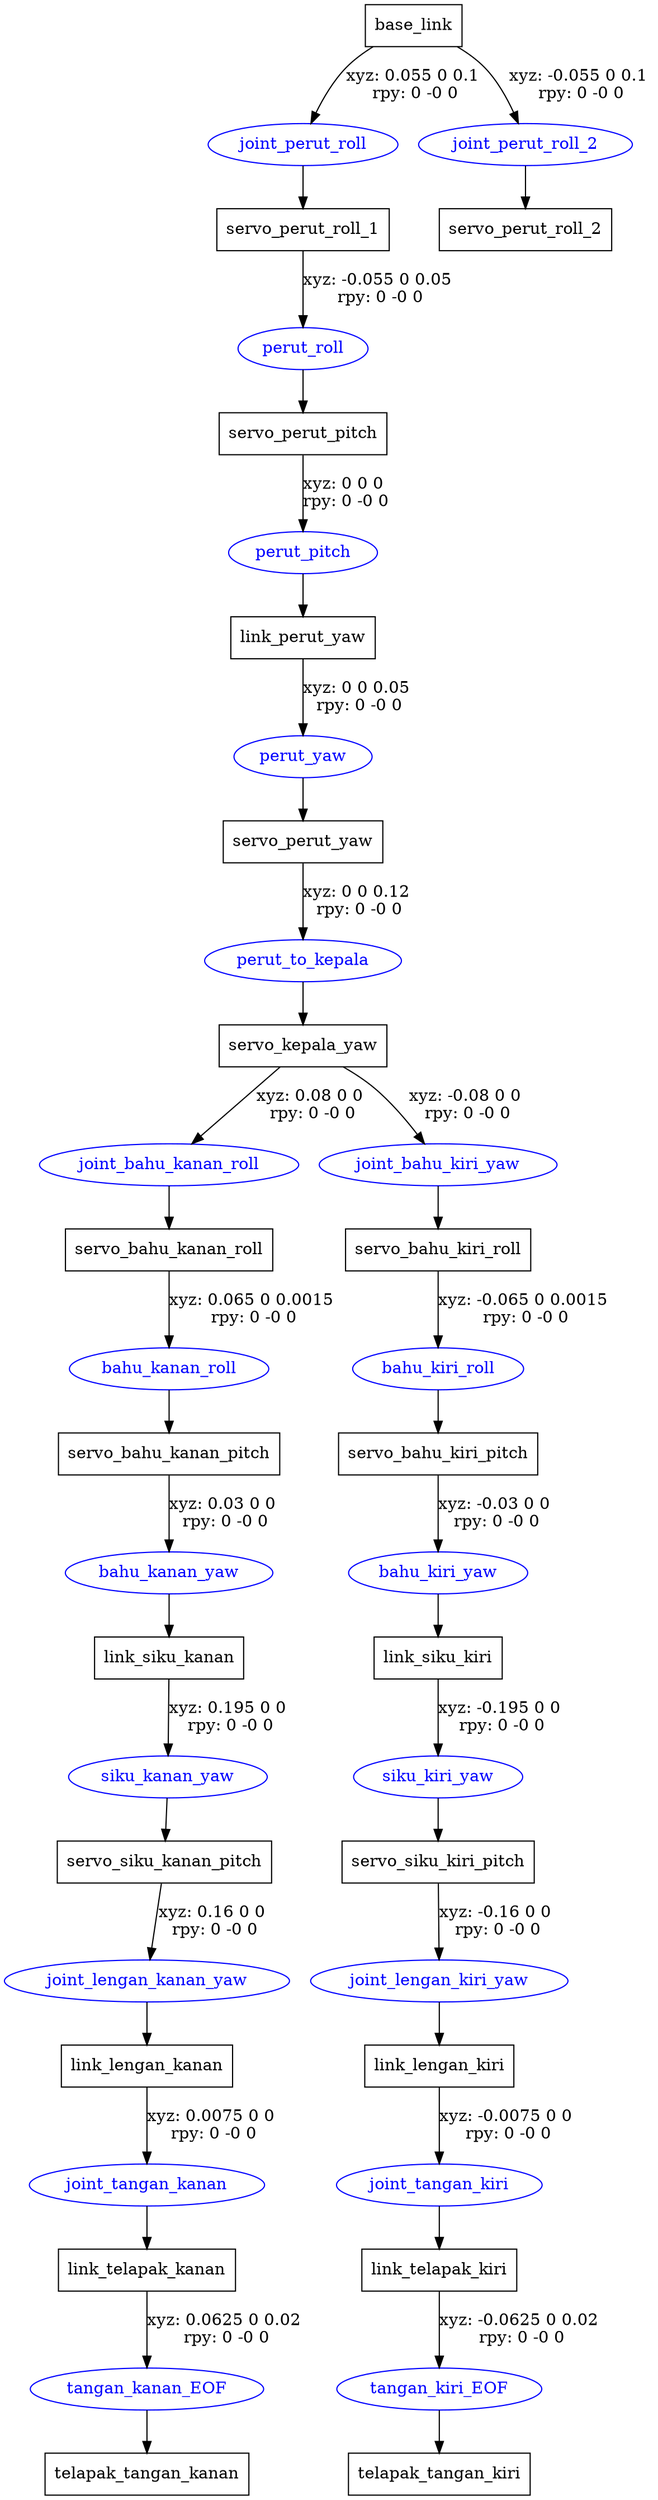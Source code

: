 digraph G {
node [shape=box];
"base_link" [label="base_link"];
"servo_perut_roll_1" [label="servo_perut_roll_1"];
"servo_perut_pitch" [label="servo_perut_pitch"];
"link_perut_yaw" [label="link_perut_yaw"];
"servo_perut_yaw" [label="servo_perut_yaw"];
"servo_kepala_yaw" [label="servo_kepala_yaw"];
"servo_bahu_kanan_roll" [label="servo_bahu_kanan_roll"];
"servo_bahu_kanan_pitch" [label="servo_bahu_kanan_pitch"];
"link_siku_kanan" [label="link_siku_kanan"];
"servo_siku_kanan_pitch" [label="servo_siku_kanan_pitch"];
"link_lengan_kanan" [label="link_lengan_kanan"];
"link_telapak_kanan" [label="link_telapak_kanan"];
"telapak_tangan_kanan" [label="telapak_tangan_kanan"];
"servo_bahu_kiri_roll" [label="servo_bahu_kiri_roll"];
"servo_bahu_kiri_pitch" [label="servo_bahu_kiri_pitch"];
"link_siku_kiri" [label="link_siku_kiri"];
"servo_siku_kiri_pitch" [label="servo_siku_kiri_pitch"];
"link_lengan_kiri" [label="link_lengan_kiri"];
"link_telapak_kiri" [label="link_telapak_kiri"];
"telapak_tangan_kiri" [label="telapak_tangan_kiri"];
"servo_perut_roll_2" [label="servo_perut_roll_2"];
node [shape=ellipse, color=blue, fontcolor=blue];
"base_link" -> "joint_perut_roll" [label="xyz: 0.055 0 0.1 \nrpy: 0 -0 0"]
"joint_perut_roll" -> "servo_perut_roll_1"
"servo_perut_roll_1" -> "perut_roll" [label="xyz: -0.055 0 0.05 \nrpy: 0 -0 0"]
"perut_roll" -> "servo_perut_pitch"
"servo_perut_pitch" -> "perut_pitch" [label="xyz: 0 0 0 \nrpy: 0 -0 0"]
"perut_pitch" -> "link_perut_yaw"
"link_perut_yaw" -> "perut_yaw" [label="xyz: 0 0 0.05 \nrpy: 0 -0 0"]
"perut_yaw" -> "servo_perut_yaw"
"servo_perut_yaw" -> "perut_to_kepala" [label="xyz: 0 0 0.12 \nrpy: 0 -0 0"]
"perut_to_kepala" -> "servo_kepala_yaw"
"servo_kepala_yaw" -> "joint_bahu_kanan_roll" [label="xyz: 0.08 0 0 \nrpy: 0 -0 0"]
"joint_bahu_kanan_roll" -> "servo_bahu_kanan_roll"
"servo_bahu_kanan_roll" -> "bahu_kanan_roll" [label="xyz: 0.065 0 0.0015 \nrpy: 0 -0 0"]
"bahu_kanan_roll" -> "servo_bahu_kanan_pitch"
"servo_bahu_kanan_pitch" -> "bahu_kanan_yaw" [label="xyz: 0.03 0 0 \nrpy: 0 -0 0"]
"bahu_kanan_yaw" -> "link_siku_kanan"
"link_siku_kanan" -> "siku_kanan_yaw" [label="xyz: 0.195 0 0 \nrpy: 0 -0 0"]
"siku_kanan_yaw" -> "servo_siku_kanan_pitch"
"servo_siku_kanan_pitch" -> "joint_lengan_kanan_yaw" [label="xyz: 0.16 0 0 \nrpy: 0 -0 0"]
"joint_lengan_kanan_yaw" -> "link_lengan_kanan"
"link_lengan_kanan" -> "joint_tangan_kanan" [label="xyz: 0.0075 0 0 \nrpy: 0 -0 0"]
"joint_tangan_kanan" -> "link_telapak_kanan"
"link_telapak_kanan" -> "tangan_kanan_EOF" [label="xyz: 0.0625 0 0.02 \nrpy: 0 -0 0"]
"tangan_kanan_EOF" -> "telapak_tangan_kanan"
"servo_kepala_yaw" -> "joint_bahu_kiri_yaw" [label="xyz: -0.08 0 0 \nrpy: 0 -0 0"]
"joint_bahu_kiri_yaw" -> "servo_bahu_kiri_roll"
"servo_bahu_kiri_roll" -> "bahu_kiri_roll" [label="xyz: -0.065 0 0.0015 \nrpy: 0 -0 0"]
"bahu_kiri_roll" -> "servo_bahu_kiri_pitch"
"servo_bahu_kiri_pitch" -> "bahu_kiri_yaw" [label="xyz: -0.03 0 0 \nrpy: 0 -0 0"]
"bahu_kiri_yaw" -> "link_siku_kiri"
"link_siku_kiri" -> "siku_kiri_yaw" [label="xyz: -0.195 0 0 \nrpy: 0 -0 0"]
"siku_kiri_yaw" -> "servo_siku_kiri_pitch"
"servo_siku_kiri_pitch" -> "joint_lengan_kiri_yaw" [label="xyz: -0.16 0 0 \nrpy: 0 -0 0"]
"joint_lengan_kiri_yaw" -> "link_lengan_kiri"
"link_lengan_kiri" -> "joint_tangan_kiri" [label="xyz: -0.0075 0 0 \nrpy: 0 -0 0"]
"joint_tangan_kiri" -> "link_telapak_kiri"
"link_telapak_kiri" -> "tangan_kiri_EOF" [label="xyz: -0.0625 0 0.02 \nrpy: 0 -0 0"]
"tangan_kiri_EOF" -> "telapak_tangan_kiri"
"base_link" -> "joint_perut_roll_2" [label="xyz: -0.055 0 0.1 \nrpy: 0 -0 0"]
"joint_perut_roll_2" -> "servo_perut_roll_2"
}
